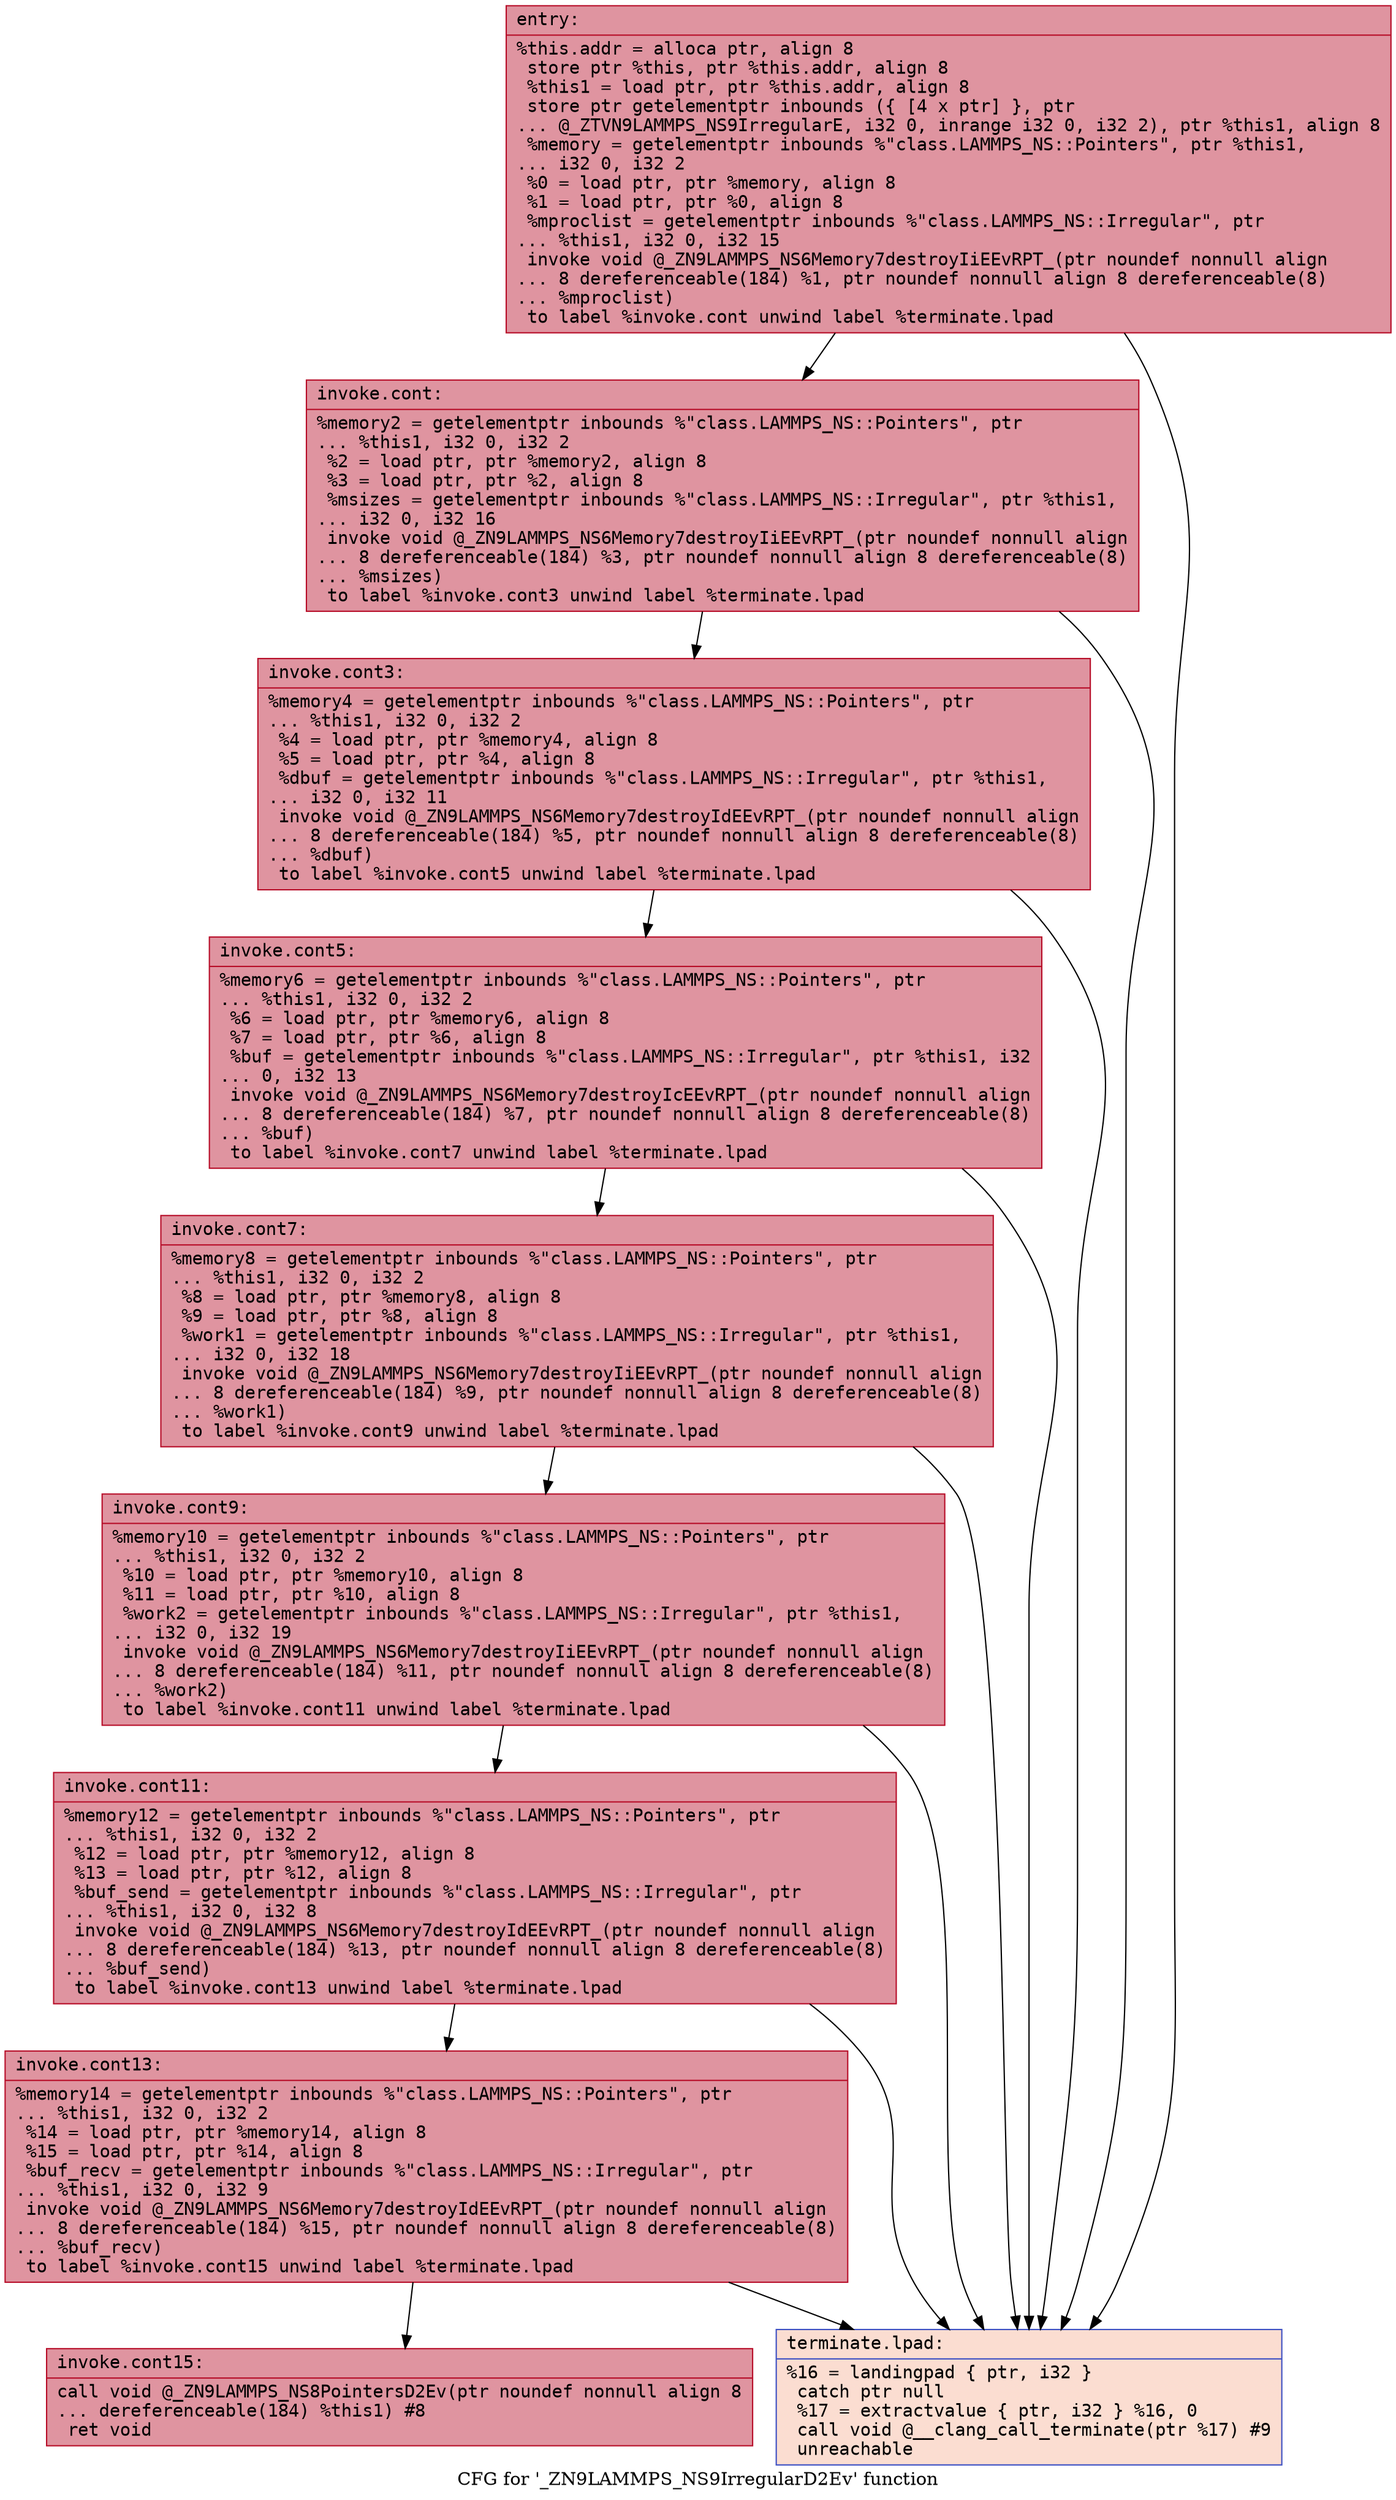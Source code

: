 digraph "CFG for '_ZN9LAMMPS_NS9IrregularD2Ev' function" {
	label="CFG for '_ZN9LAMMPS_NS9IrregularD2Ev' function";

	Node0x561dd3e47f20 [shape=record,color="#b70d28ff", style=filled, fillcolor="#b70d2870" fontname="Courier",label="{entry:\l|  %this.addr = alloca ptr, align 8\l  store ptr %this, ptr %this.addr, align 8\l  %this1 = load ptr, ptr %this.addr, align 8\l  store ptr getelementptr inbounds (\{ [4 x ptr] \}, ptr\l... @_ZTVN9LAMMPS_NS9IrregularE, i32 0, inrange i32 0, i32 2), ptr %this1, align 8\l  %memory = getelementptr inbounds %\"class.LAMMPS_NS::Pointers\", ptr %this1,\l... i32 0, i32 2\l  %0 = load ptr, ptr %memory, align 8\l  %1 = load ptr, ptr %0, align 8\l  %mproclist = getelementptr inbounds %\"class.LAMMPS_NS::Irregular\", ptr\l... %this1, i32 0, i32 15\l  invoke void @_ZN9LAMMPS_NS6Memory7destroyIiEEvRPT_(ptr noundef nonnull align\l... 8 dereferenceable(184) %1, ptr noundef nonnull align 8 dereferenceable(8)\l... %mproclist)\l          to label %invoke.cont unwind label %terminate.lpad\l}"];
	Node0x561dd3e47f20 -> Node0x561dd3e48400[tooltip="entry -> invoke.cont\nProbability 100.00%" ];
	Node0x561dd3e47f20 -> Node0x561dd3e48480[tooltip="entry -> terminate.lpad\nProbability 0.00%" ];
	Node0x561dd3e48400 [shape=record,color="#b70d28ff", style=filled, fillcolor="#b70d2870" fontname="Courier",label="{invoke.cont:\l|  %memory2 = getelementptr inbounds %\"class.LAMMPS_NS::Pointers\", ptr\l... %this1, i32 0, i32 2\l  %2 = load ptr, ptr %memory2, align 8\l  %3 = load ptr, ptr %2, align 8\l  %msizes = getelementptr inbounds %\"class.LAMMPS_NS::Irregular\", ptr %this1,\l... i32 0, i32 16\l  invoke void @_ZN9LAMMPS_NS6Memory7destroyIiEEvRPT_(ptr noundef nonnull align\l... 8 dereferenceable(184) %3, ptr noundef nonnull align 8 dereferenceable(8)\l... %msizes)\l          to label %invoke.cont3 unwind label %terminate.lpad\l}"];
	Node0x561dd3e48400 -> Node0x561dd3e489c0[tooltip="invoke.cont -> invoke.cont3\nProbability 100.00%" ];
	Node0x561dd3e48400 -> Node0x561dd3e48480[tooltip="invoke.cont -> terminate.lpad\nProbability 0.00%" ];
	Node0x561dd3e489c0 [shape=record,color="#b70d28ff", style=filled, fillcolor="#b70d2870" fontname="Courier",label="{invoke.cont3:\l|  %memory4 = getelementptr inbounds %\"class.LAMMPS_NS::Pointers\", ptr\l... %this1, i32 0, i32 2\l  %4 = load ptr, ptr %memory4, align 8\l  %5 = load ptr, ptr %4, align 8\l  %dbuf = getelementptr inbounds %\"class.LAMMPS_NS::Irregular\", ptr %this1,\l... i32 0, i32 11\l  invoke void @_ZN9LAMMPS_NS6Memory7destroyIdEEvRPT_(ptr noundef nonnull align\l... 8 dereferenceable(184) %5, ptr noundef nonnull align 8 dereferenceable(8)\l... %dbuf)\l          to label %invoke.cont5 unwind label %terminate.lpad\l}"];
	Node0x561dd3e489c0 -> Node0x561dd3e49020[tooltip="invoke.cont3 -> invoke.cont5\nProbability 100.00%" ];
	Node0x561dd3e489c0 -> Node0x561dd3e48480[tooltip="invoke.cont3 -> terminate.lpad\nProbability 0.00%" ];
	Node0x561dd3e49020 [shape=record,color="#b70d28ff", style=filled, fillcolor="#b70d2870" fontname="Courier",label="{invoke.cont5:\l|  %memory6 = getelementptr inbounds %\"class.LAMMPS_NS::Pointers\", ptr\l... %this1, i32 0, i32 2\l  %6 = load ptr, ptr %memory6, align 8\l  %7 = load ptr, ptr %6, align 8\l  %buf = getelementptr inbounds %\"class.LAMMPS_NS::Irregular\", ptr %this1, i32\l... 0, i32 13\l  invoke void @_ZN9LAMMPS_NS6Memory7destroyIcEEvRPT_(ptr noundef nonnull align\l... 8 dereferenceable(184) %7, ptr noundef nonnull align 8 dereferenceable(8)\l... %buf)\l          to label %invoke.cont7 unwind label %terminate.lpad\l}"];
	Node0x561dd3e49020 -> Node0x561dd3e494b0[tooltip="invoke.cont5 -> invoke.cont7\nProbability 100.00%" ];
	Node0x561dd3e49020 -> Node0x561dd3e48480[tooltip="invoke.cont5 -> terminate.lpad\nProbability 0.00%" ];
	Node0x561dd3e494b0 [shape=record,color="#b70d28ff", style=filled, fillcolor="#b70d2870" fontname="Courier",label="{invoke.cont7:\l|  %memory8 = getelementptr inbounds %\"class.LAMMPS_NS::Pointers\", ptr\l... %this1, i32 0, i32 2\l  %8 = load ptr, ptr %memory8, align 8\l  %9 = load ptr, ptr %8, align 8\l  %work1 = getelementptr inbounds %\"class.LAMMPS_NS::Irregular\", ptr %this1,\l... i32 0, i32 18\l  invoke void @_ZN9LAMMPS_NS6Memory7destroyIiEEvRPT_(ptr noundef nonnull align\l... 8 dereferenceable(184) %9, ptr noundef nonnull align 8 dereferenceable(8)\l... %work1)\l          to label %invoke.cont9 unwind label %terminate.lpad\l}"];
	Node0x561dd3e494b0 -> Node0x561dd3e499c0[tooltip="invoke.cont7 -> invoke.cont9\nProbability 100.00%" ];
	Node0x561dd3e494b0 -> Node0x561dd3e48480[tooltip="invoke.cont7 -> terminate.lpad\nProbability 0.00%" ];
	Node0x561dd3e499c0 [shape=record,color="#b70d28ff", style=filled, fillcolor="#b70d2870" fontname="Courier",label="{invoke.cont9:\l|  %memory10 = getelementptr inbounds %\"class.LAMMPS_NS::Pointers\", ptr\l... %this1, i32 0, i32 2\l  %10 = load ptr, ptr %memory10, align 8\l  %11 = load ptr, ptr %10, align 8\l  %work2 = getelementptr inbounds %\"class.LAMMPS_NS::Irregular\", ptr %this1,\l... i32 0, i32 19\l  invoke void @_ZN9LAMMPS_NS6Memory7destroyIiEEvRPT_(ptr noundef nonnull align\l... 8 dereferenceable(184) %11, ptr noundef nonnull align 8 dereferenceable(8)\l... %work2)\l          to label %invoke.cont11 unwind label %terminate.lpad\l}"];
	Node0x561dd3e499c0 -> Node0x561dd3e49e80[tooltip="invoke.cont9 -> invoke.cont11\nProbability 100.00%" ];
	Node0x561dd3e499c0 -> Node0x561dd3e48480[tooltip="invoke.cont9 -> terminate.lpad\nProbability 0.00%" ];
	Node0x561dd3e49e80 [shape=record,color="#b70d28ff", style=filled, fillcolor="#b70d2870" fontname="Courier",label="{invoke.cont11:\l|  %memory12 = getelementptr inbounds %\"class.LAMMPS_NS::Pointers\", ptr\l... %this1, i32 0, i32 2\l  %12 = load ptr, ptr %memory12, align 8\l  %13 = load ptr, ptr %12, align 8\l  %buf_send = getelementptr inbounds %\"class.LAMMPS_NS::Irregular\", ptr\l... %this1, i32 0, i32 8\l  invoke void @_ZN9LAMMPS_NS6Memory7destroyIdEEvRPT_(ptr noundef nonnull align\l... 8 dereferenceable(184) %13, ptr noundef nonnull align 8 dereferenceable(8)\l... %buf_send)\l          to label %invoke.cont13 unwind label %terminate.lpad\l}"];
	Node0x561dd3e49e80 -> Node0x561dd3e48eb0[tooltip="invoke.cont11 -> invoke.cont13\nProbability 100.00%" ];
	Node0x561dd3e49e80 -> Node0x561dd3e48480[tooltip="invoke.cont11 -> terminate.lpad\nProbability 0.00%" ];
	Node0x561dd3e48eb0 [shape=record,color="#b70d28ff", style=filled, fillcolor="#b70d2870" fontname="Courier",label="{invoke.cont13:\l|  %memory14 = getelementptr inbounds %\"class.LAMMPS_NS::Pointers\", ptr\l... %this1, i32 0, i32 2\l  %14 = load ptr, ptr %memory14, align 8\l  %15 = load ptr, ptr %14, align 8\l  %buf_recv = getelementptr inbounds %\"class.LAMMPS_NS::Irregular\", ptr\l... %this1, i32 0, i32 9\l  invoke void @_ZN9LAMMPS_NS6Memory7destroyIdEEvRPT_(ptr noundef nonnull align\l... 8 dereferenceable(184) %15, ptr noundef nonnull align 8 dereferenceable(8)\l... %buf_recv)\l          to label %invoke.cont15 unwind label %terminate.lpad\l}"];
	Node0x561dd3e48eb0 -> Node0x561dd3e4a9c0[tooltip="invoke.cont13 -> invoke.cont15\nProbability 100.00%" ];
	Node0x561dd3e48eb0 -> Node0x561dd3e48480[tooltip="invoke.cont13 -> terminate.lpad\nProbability 0.00%" ];
	Node0x561dd3e4a9c0 [shape=record,color="#b70d28ff", style=filled, fillcolor="#b70d2870" fontname="Courier",label="{invoke.cont15:\l|  call void @_ZN9LAMMPS_NS8PointersD2Ev(ptr noundef nonnull align 8\l... dereferenceable(184) %this1) #8\l  ret void\l}"];
	Node0x561dd3e48480 [shape=record,color="#3d50c3ff", style=filled, fillcolor="#f7b39670" fontname="Courier",label="{terminate.lpad:\l|  %16 = landingpad \{ ptr, i32 \}\l          catch ptr null\l  %17 = extractvalue \{ ptr, i32 \} %16, 0\l  call void @__clang_call_terminate(ptr %17) #9\l  unreachable\l}"];
}
